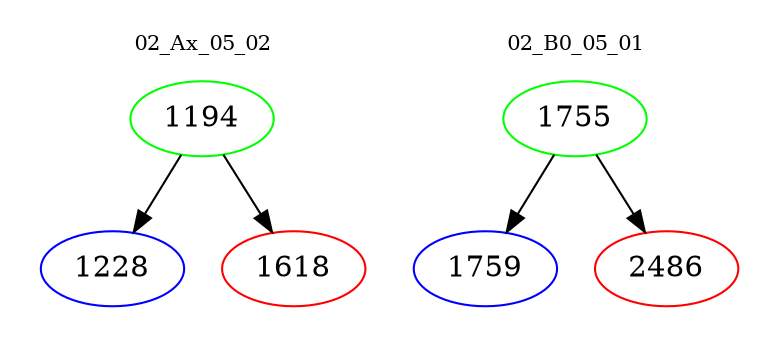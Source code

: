 digraph{
subgraph cluster_0 {
color = white
label = "02_Ax_05_02";
fontsize=10;
T0_1194 [label="1194", color="green"]
T0_1194 -> T0_1228 [color="black"]
T0_1228 [label="1228", color="blue"]
T0_1194 -> T0_1618 [color="black"]
T0_1618 [label="1618", color="red"]
}
subgraph cluster_1 {
color = white
label = "02_B0_05_01";
fontsize=10;
T1_1755 [label="1755", color="green"]
T1_1755 -> T1_1759 [color="black"]
T1_1759 [label="1759", color="blue"]
T1_1755 -> T1_2486 [color="black"]
T1_2486 [label="2486", color="red"]
}
}

